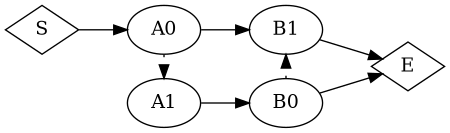 digraph G {
  size="3";
  rankdir=LR;
  S[shape=diamond];
  E[shape=diamond];
  A0;
  A1;
  B0;
  B1;
  S -> A0;
  edge[style=dotted,constraint=false];
  A0 -> A1;
  B0 -> B1;
  edge[style=filled,constraint=true];
  A0 -> B1;
  A1 -> B0;
  B0 -> E;
  B1 -> E;
}
